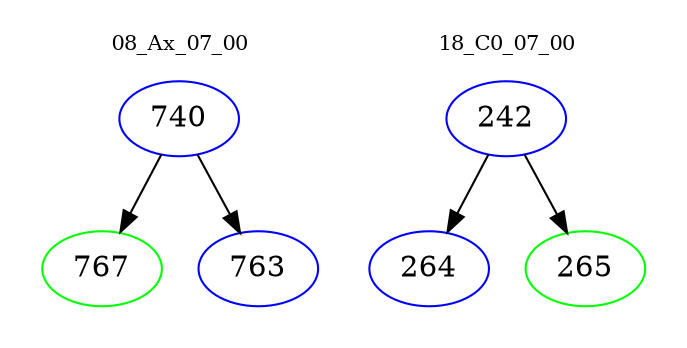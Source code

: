 digraph{
subgraph cluster_0 {
color = white
label = "08_Ax_07_00";
fontsize=10;
T0_740 [label="740", color="blue"]
T0_740 -> T0_767 [color="black"]
T0_767 [label="767", color="green"]
T0_740 -> T0_763 [color="black"]
T0_763 [label="763", color="blue"]
}
subgraph cluster_1 {
color = white
label = "18_C0_07_00";
fontsize=10;
T1_242 [label="242", color="blue"]
T1_242 -> T1_264 [color="black"]
T1_264 [label="264", color="blue"]
T1_242 -> T1_265 [color="black"]
T1_265 [label="265", color="green"]
}
}
